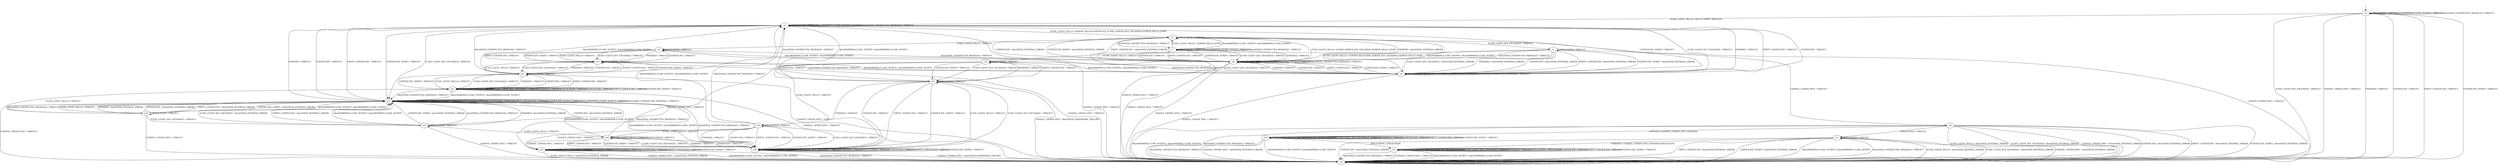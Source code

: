digraph h2 {
s0 [label="s0"];
s1 [label="s1"];
s2 [label="s2"];
s3 [label="s3"];
s13 [label="s13"];
s4 [label="s4"];
s5 [label="s5"];
s6 [label="s6"];
s7 [label="s7"];
s18 [label="s18"];
s8 [label="s8"];
s9 [label="s9"];
s14 [label="s14"];
s17 [label="s17"];
s22 [label="s22"];
s23 [label="s23"];
s10 [label="s10"];
s11 [label="s11"];
s15 [label="s15"];
s16 [label="s16"];
s19 [label="s19"];
s21 [label="s21"];
s12 [label="s12"];
s20 [label="s20"];
s24 [label="s24"];
s0 -> s1 [label="ECDH_CLIENT_HELLO / HELLO_VERIFY_REQUEST"];
s0 -> s2 [label="ECDH_CLIENT_KEY_EXCHANGE / TIMEOUT"];
s0 -> s2 [label="CHANGE_CIPHER_SPEC / TIMEOUT"];
s0 -> s2 [label="FINISHED / TIMEOUT"];
s0 -> s0 [label="APPLICATION / TIMEOUT"];
s0 -> s2 [label="CERTIFICATE / TIMEOUT"];
s0 -> s2 [label="EMPTY_CERTIFICATE / TIMEOUT"];
s0 -> s2 [label="CERTIFICATE_VERIFY / TIMEOUT"];
s0 -> s0 [label="Alert(WARNING,CLOSE_NOTIFY) / TIMEOUT"];
s0 -> s0 [label="Alert(FATAL,UNEXPECTED_MESSAGE) / TIMEOUT"];
s1 -> s3 [label="ECDH_CLIENT_HELLO / SERVER_HELLO,CERTIFICATE,ECDHE_SERVER_KEY_EXCHANGE,SERVER_HELLO_DONE"];
s1 -> s13 [label="ECDH_CLIENT_KEY_EXCHANGE / TIMEOUT"];
s1 -> s2 [label="CHANGE_CIPHER_SPEC / TIMEOUT"];
s1 -> s13 [label="FINISHED / TIMEOUT"];
s1 -> s1 [label="APPLICATION / TIMEOUT"];
s1 -> s13 [label="CERTIFICATE / TIMEOUT"];
s1 -> s13 [label="EMPTY_CERTIFICATE / TIMEOUT"];
s1 -> s13 [label="CERTIFICATE_VERIFY / TIMEOUT"];
s1 -> s1 [label="Alert(WARNING,CLOSE_NOTIFY) / TIMEOUT"];
s1 -> s1 [label="Alert(FATAL,UNEXPECTED_MESSAGE) / TIMEOUT"];
s2 -> s2 [label="ECDH_CLIENT_HELLO / TIMEOUT"];
s2 -> s2 [label="ECDH_CLIENT_KEY_EXCHANGE / TIMEOUT"];
s2 -> s2 [label="CHANGE_CIPHER_SPEC / TIMEOUT"];
s2 -> s2 [label="FINISHED / TIMEOUT"];
s2 -> s2 [label="APPLICATION / TIMEOUT"];
s2 -> s2 [label="CERTIFICATE / TIMEOUT"];
s2 -> s2 [label="EMPTY_CERTIFICATE / TIMEOUT"];
s2 -> s2 [label="CERTIFICATE_VERIFY / TIMEOUT"];
s2 -> s2 [label="Alert(WARNING,CLOSE_NOTIFY) / TIMEOUT"];
s2 -> s2 [label="Alert(FATAL,UNEXPECTED_MESSAGE) / TIMEOUT"];
s3 -> s4 [label="ECDH_CLIENT_HELLO / TIMEOUT"];
s3 -> s5 [label="ECDH_CLIENT_KEY_EXCHANGE / TIMEOUT"];
s3 -> s2 [label="CHANGE_CIPHER_SPEC / TIMEOUT"];
s3 -> s6 [label="FINISHED / Alert(FATAL,INTERNAL_ERROR)"];
s3 -> s3 [label="APPLICATION / TIMEOUT"];
s3 -> s6 [label="CERTIFICATE / Alert(FATAL,INTERNAL_ERROR)"];
s3 -> s6 [label="EMPTY_CERTIFICATE / Alert(FATAL,INTERNAL_ERROR)"];
s3 -> s6 [label="CERTIFICATE_VERIFY / Alert(FATAL,INTERNAL_ERROR)"];
s3 -> s7 [label="Alert(WARNING,CLOSE_NOTIFY) / Alert(WARNING,CLOSE_NOTIFY)"];
s3 -> s7 [label="Alert(FATAL,UNEXPECTED_MESSAGE) / TIMEOUT"];
s13 -> s18 [label="ECDH_CLIENT_HELLO / TIMEOUT"];
s13 -> s13 [label="ECDH_CLIENT_KEY_EXCHANGE / TIMEOUT"];
s13 -> s2 [label="CHANGE_CIPHER_SPEC / TIMEOUT"];
s13 -> s13 [label="FINISHED / TIMEOUT"];
s13 -> s13 [label="APPLICATION / TIMEOUT"];
s13 -> s13 [label="CERTIFICATE / TIMEOUT"];
s13 -> s13 [label="EMPTY_CERTIFICATE / TIMEOUT"];
s13 -> s13 [label="CERTIFICATE_VERIFY / TIMEOUT"];
s13 -> s13 [label="Alert(WARNING,CLOSE_NOTIFY) / TIMEOUT"];
s13 -> s13 [label="Alert(FATAL,UNEXPECTED_MESSAGE) / TIMEOUT"];
s4 -> s17 [label="ECDH_CLIENT_HELLO / TIMEOUT"];
s4 -> s17 [label="ECDH_CLIENT_KEY_EXCHANGE / TIMEOUT"];
s4 -> s2 [label="CHANGE_CIPHER_SPEC / TIMEOUT"];
s4 -> s17 [label="FINISHED / TIMEOUT"];
s4 -> s4 [label="APPLICATION / TIMEOUT"];
s4 -> s17 [label="CERTIFICATE / TIMEOUT"];
s4 -> s17 [label="EMPTY_CERTIFICATE / TIMEOUT"];
s4 -> s17 [label="CERTIFICATE_VERIFY / TIMEOUT"];
s4 -> s6 [label="Alert(WARNING,CLOSE_NOTIFY) / Alert(WARNING,CLOSE_NOTIFY)"];
s4 -> s6 [label="Alert(FATAL,UNEXPECTED_MESSAGE) / TIMEOUT"];
s5 -> s14 [label="ECDH_CLIENT_HELLO / TIMEOUT"];
s5 -> s8 [label="ECDH_CLIENT_KEY_EXCHANGE / Alert(FATAL,INTERNAL_ERROR)"];
s5 -> s9 [label="CHANGE_CIPHER_SPEC / TIMEOUT"];
s5 -> s8 [label="FINISHED / Alert(FATAL,INTERNAL_ERROR)"];
s5 -> s5 [label="APPLICATION / TIMEOUT"];
s5 -> s8 [label="CERTIFICATE / Alert(FATAL,INTERNAL_ERROR)"];
s5 -> s8 [label="EMPTY_CERTIFICATE / Alert(FATAL,INTERNAL_ERROR)"];
s5 -> s8 [label="CERTIFICATE_VERIFY / Alert(FATAL,INTERNAL_ERROR)"];
s5 -> s6 [label="Alert(WARNING,CLOSE_NOTIFY) / Alert(WARNING,CLOSE_NOTIFY)"];
s5 -> s6 [label="Alert(FATAL,UNEXPECTED_MESSAGE) / TIMEOUT"];
s6 -> s3 [label="ECDH_CLIENT_HELLO / ECDHE_SERVER_KEY_EXCHANGE,SERVER_HELLO_DONE"];
s6 -> s8 [label="ECDH_CLIENT_KEY_EXCHANGE / TIMEOUT"];
s6 -> s2 [label="CHANGE_CIPHER_SPEC / TIMEOUT"];
s6 -> s8 [label="FINISHED / TIMEOUT"];
s6 -> s6 [label="APPLICATION / TIMEOUT"];
s6 -> s8 [label="CERTIFICATE / TIMEOUT"];
s6 -> s8 [label="EMPTY_CERTIFICATE / TIMEOUT"];
s6 -> s8 [label="CERTIFICATE_VERIFY / TIMEOUT"];
s6 -> s6 [label="Alert(WARNING,CLOSE_NOTIFY) / TIMEOUT"];
s6 -> s6 [label="Alert(FATAL,UNEXPECTED_MESSAGE) / TIMEOUT"];
s7 -> s3 [label="ECDH_CLIENT_HELLO / SERVER_HELLO_DONE"];
s7 -> s6 [label="ECDH_CLIENT_KEY_EXCHANGE / TIMEOUT"];
s7 -> s2 [label="CHANGE_CIPHER_SPEC / TIMEOUT"];
s7 -> s6 [label="FINISHED / TIMEOUT"];
s7 -> s7 [label="APPLICATION / TIMEOUT"];
s7 -> s6 [label="CERTIFICATE / TIMEOUT"];
s7 -> s6 [label="EMPTY_CERTIFICATE / TIMEOUT"];
s7 -> s6 [label="CERTIFICATE_VERIFY / TIMEOUT"];
s7 -> s7 [label="Alert(WARNING,CLOSE_NOTIFY) / TIMEOUT"];
s7 -> s7 [label="Alert(FATAL,UNEXPECTED_MESSAGE) / TIMEOUT"];
s18 -> s22 [label="ECDH_CLIENT_HELLO / TIMEOUT"];
s18 -> s23 [label="ECDH_CLIENT_KEY_EXCHANGE / TIMEOUT"];
s18 -> s2 [label="CHANGE_CIPHER_SPEC / TIMEOUT"];
s18 -> s13 [label="FINISHED / Alert(FATAL,INTERNAL_ERROR)"];
s18 -> s18 [label="APPLICATION / TIMEOUT"];
s18 -> s13 [label="CERTIFICATE / Alert(FATAL,INTERNAL_ERROR)"];
s18 -> s13 [label="EMPTY_CERTIFICATE / Alert(FATAL,INTERNAL_ERROR)"];
s18 -> s13 [label="CERTIFICATE_VERIFY / Alert(FATAL,INTERNAL_ERROR)"];
s18 -> s13 [label="Alert(WARNING,CLOSE_NOTIFY) / Alert(WARNING,CLOSE_NOTIFY)"];
s18 -> s13 [label="Alert(FATAL,UNEXPECTED_MESSAGE) / TIMEOUT"];
s8 -> s3 [label="ECDH_CLIENT_HELLO / CERTIFICATE,ECDHE_SERVER_KEY_EXCHANGE,SERVER_HELLO_DONE"];
s8 -> s1 [label="ECDH_CLIENT_KEY_EXCHANGE / TIMEOUT"];
s8 -> s2 [label="CHANGE_CIPHER_SPEC / TIMEOUT"];
s8 -> s1 [label="FINISHED / TIMEOUT"];
s8 -> s8 [label="APPLICATION / TIMEOUT"];
s8 -> s1 [label="CERTIFICATE / TIMEOUT"];
s8 -> s1 [label="EMPTY_CERTIFICATE / TIMEOUT"];
s8 -> s1 [label="CERTIFICATE_VERIFY / TIMEOUT"];
s8 -> s8 [label="Alert(WARNING,CLOSE_NOTIFY) / TIMEOUT"];
s8 -> s8 [label="Alert(FATAL,UNEXPECTED_MESSAGE) / TIMEOUT"];
s9 -> s2 [label="ECDH_CLIENT_HELLO / Alert(FATAL,INTERNAL_ERROR)"];
s9 -> s2 [label="ECDH_CLIENT_KEY_EXCHANGE / Alert(FATAL,INTERNAL_ERROR)"];
s9 -> s2 [label="CHANGE_CIPHER_SPEC / Alert(FATAL,INTERNAL_ERROR)"];
s9 -> s10 [label="FINISHED / CHANGE_CIPHER_SPEC,FINISHED"];
s9 -> s11 [label="APPLICATION / TIMEOUT"];
s9 -> s2 [label="CERTIFICATE / Alert(FATAL,INTERNAL_ERROR)"];
s9 -> s2 [label="EMPTY_CERTIFICATE / Alert(FATAL,INTERNAL_ERROR)"];
s9 -> s2 [label="CERTIFICATE_VERIFY / Alert(FATAL,INTERNAL_ERROR)"];
s9 -> s2 [label="Alert(WARNING,CLOSE_NOTIFY) / Alert(WARNING,CLOSE_NOTIFY)"];
s9 -> s2 [label="Alert(FATAL,UNEXPECTED_MESSAGE) / TIMEOUT"];
s14 -> s19 [label="ECDH_CLIENT_HELLO / TIMEOUT"];
s14 -> s15 [label="ECDH_CLIENT_KEY_EXCHANGE / TIMEOUT"];
s14 -> s16 [label="CHANGE_CIPHER_SPEC / TIMEOUT"];
s14 -> s15 [label="FINISHED / TIMEOUT"];
s14 -> s14 [label="APPLICATION / TIMEOUT"];
s14 -> s15 [label="CERTIFICATE / TIMEOUT"];
s14 -> s15 [label="EMPTY_CERTIFICATE / TIMEOUT"];
s14 -> s15 [label="CERTIFICATE_VERIFY / TIMEOUT"];
s14 -> s8 [label="Alert(WARNING,CLOSE_NOTIFY) / Alert(WARNING,CLOSE_NOTIFY)"];
s14 -> s8 [label="Alert(FATAL,UNEXPECTED_MESSAGE) / TIMEOUT"];
s17 -> s21 [label="ECDH_CLIENT_HELLO / TIMEOUT"];
s17 -> s21 [label="ECDH_CLIENT_KEY_EXCHANGE / TIMEOUT"];
s17 -> s2 [label="CHANGE_CIPHER_SPEC / TIMEOUT"];
s17 -> s21 [label="FINISHED / TIMEOUT"];
s17 -> s17 [label="APPLICATION / TIMEOUT"];
s17 -> s21 [label="CERTIFICATE / TIMEOUT"];
s17 -> s21 [label="EMPTY_CERTIFICATE / TIMEOUT"];
s17 -> s21 [label="CERTIFICATE_VERIFY / TIMEOUT"];
s17 -> s8 [label="Alert(WARNING,CLOSE_NOTIFY) / Alert(WARNING,CLOSE_NOTIFY)"];
s17 -> s8 [label="Alert(FATAL,UNEXPECTED_MESSAGE) / TIMEOUT"];
s22 -> s22 [label="ECDH_CLIENT_HELLO / TIMEOUT"];
s22 -> s22 [label="ECDH_CLIENT_KEY_EXCHANGE / TIMEOUT"];
s22 -> s2 [label="CHANGE_CIPHER_SPEC / TIMEOUT"];
s22 -> s22 [label="FINISHED / TIMEOUT"];
s22 -> s22 [label="APPLICATION / TIMEOUT"];
s22 -> s22 [label="CERTIFICATE / TIMEOUT"];
s22 -> s22 [label="EMPTY_CERTIFICATE / TIMEOUT"];
s22 -> s22 [label="CERTIFICATE_VERIFY / TIMEOUT"];
s22 -> s13 [label="Alert(WARNING,CLOSE_NOTIFY) / Alert(WARNING,CLOSE_NOTIFY)"];
s22 -> s13 [label="Alert(FATAL,UNEXPECTED_MESSAGE) / TIMEOUT"];
s23 -> s24 [label="ECDH_CLIENT_HELLO / TIMEOUT"];
s23 -> s13 [label="ECDH_CLIENT_KEY_EXCHANGE / Alert(FATAL,INTERNAL_ERROR)"];
s23 -> s2 [label="CHANGE_CIPHER_SPEC / TIMEOUT"];
s23 -> s13 [label="FINISHED / Alert(FATAL,INTERNAL_ERROR)"];
s23 -> s23 [label="APPLICATION / TIMEOUT"];
s23 -> s13 [label="CERTIFICATE / Alert(FATAL,INTERNAL_ERROR)"];
s23 -> s13 [label="EMPTY_CERTIFICATE / Alert(FATAL,INTERNAL_ERROR)"];
s23 -> s13 [label="CERTIFICATE_VERIFY / Alert(FATAL,INTERNAL_ERROR)"];
s23 -> s13 [label="Alert(WARNING,CLOSE_NOTIFY) / Alert(WARNING,CLOSE_NOTIFY)"];
s23 -> s13 [label="Alert(FATAL,UNEXPECTED_MESSAGE) / TIMEOUT"];
s10 -> s10 [label="ECDH_CLIENT_HELLO / Alert(WARNING,NO_RENEGOTIATION)"];
s10 -> s10 [label="ECDH_CLIENT_KEY_EXCHANGE / TIMEOUT"];
s10 -> s2 [label="CHANGE_CIPHER_SPEC / Alert(FATAL,INTERNAL_ERROR)"];
s10 -> s10 [label="FINISHED / TIMEOUT"];
s10 -> s12 [label="APPLICATION / APPLICATION"];
s10 -> s10 [label="CERTIFICATE / TIMEOUT"];
s10 -> s10 [label="EMPTY_CERTIFICATE / TIMEOUT"];
s10 -> s10 [label="CERTIFICATE_VERIFY / TIMEOUT"];
s10 -> s2 [label="Alert(WARNING,CLOSE_NOTIFY) / Alert(WARNING,CLOSE_NOTIFY)"];
s10 -> s2 [label="Alert(FATAL,UNEXPECTED_MESSAGE) / TIMEOUT"];
s11 -> s2 [label="ECDH_CLIENT_HELLO / Alert(FATAL,INTERNAL_ERROR)"];
s11 -> s2 [label="ECDH_CLIENT_KEY_EXCHANGE / Alert(FATAL,INTERNAL_ERROR)"];
s11 -> s2 [label="CHANGE_CIPHER_SPEC / Alert(FATAL,INTERNAL_ERROR)"];
s11 -> s12 [label="FINISHED / CHANGE_CIPHER_SPEC,FINISHED,APPLICATION"];
s11 -> s11 [label="APPLICATION / TIMEOUT"];
s11 -> s2 [label="CERTIFICATE / Alert(FATAL,INTERNAL_ERROR)"];
s11 -> s2 [label="EMPTY_CERTIFICATE / Alert(FATAL,INTERNAL_ERROR)"];
s11 -> s2 [label="CERTIFICATE_VERIFY / Alert(FATAL,INTERNAL_ERROR)"];
s11 -> s2 [label="Alert(WARNING,CLOSE_NOTIFY) / Alert(WARNING,CLOSE_NOTIFY)"];
s11 -> s2 [label="Alert(FATAL,UNEXPECTED_MESSAGE) / TIMEOUT"];
s15 -> s20 [label="ECDH_CLIENT_HELLO / TIMEOUT"];
s15 -> s20 [label="ECDH_CLIENT_KEY_EXCHANGE / TIMEOUT"];
s15 -> s2 [label="CHANGE_CIPHER_SPEC / Alert(FATAL,HANDSHAKE_FAILURE)"];
s15 -> s20 [label="FINISHED / TIMEOUT"];
s15 -> s15 [label="APPLICATION / TIMEOUT"];
s15 -> s20 [label="CERTIFICATE / TIMEOUT"];
s15 -> s20 [label="EMPTY_CERTIFICATE / TIMEOUT"];
s15 -> s20 [label="CERTIFICATE_VERIFY / TIMEOUT"];
s15 -> s1 [label="Alert(WARNING,CLOSE_NOTIFY) / Alert(WARNING,CLOSE_NOTIFY)"];
s15 -> s1 [label="Alert(FATAL,UNEXPECTED_MESSAGE) / TIMEOUT"];
s16 -> s2 [label="ECDH_CLIENT_HELLO / Alert(FATAL,INTERNAL_ERROR)"];
s16 -> s16 [label="ECDH_CLIENT_KEY_EXCHANGE / TIMEOUT"];
s16 -> s2 [label="CHANGE_CIPHER_SPEC / Alert(FATAL,INTERNAL_ERROR)"];
s16 -> s16 [label="FINISHED / TIMEOUT"];
s16 -> s16 [label="APPLICATION / TIMEOUT"];
s16 -> s16 [label="CERTIFICATE / TIMEOUT"];
s16 -> s16 [label="EMPTY_CERTIFICATE / TIMEOUT"];
s16 -> s16 [label="CERTIFICATE_VERIFY / TIMEOUT"];
s16 -> s2 [label="Alert(WARNING,CLOSE_NOTIFY) / Alert(WARNING,CLOSE_NOTIFY)"];
s16 -> s2 [label="Alert(FATAL,UNEXPECTED_MESSAGE) / TIMEOUT"];
s19 -> s24 [label="ECDH_CLIENT_HELLO / TIMEOUT"];
s19 -> s20 [label="ECDH_CLIENT_KEY_EXCHANGE / TIMEOUT"];
s19 -> s16 [label="CHANGE_CIPHER_SPEC / TIMEOUT"];
s19 -> s20 [label="FINISHED / TIMEOUT"];
s19 -> s19 [label="APPLICATION / TIMEOUT"];
s19 -> s20 [label="CERTIFICATE / TIMEOUT"];
s19 -> s20 [label="EMPTY_CERTIFICATE / TIMEOUT"];
s19 -> s20 [label="CERTIFICATE_VERIFY / TIMEOUT"];
s19 -> s1 [label="Alert(WARNING,CLOSE_NOTIFY) / Alert(WARNING,CLOSE_NOTIFY)"];
s19 -> s1 [label="Alert(FATAL,UNEXPECTED_MESSAGE) / TIMEOUT"];
s21 -> s22 [label="ECDH_CLIENT_HELLO / TIMEOUT"];
s21 -> s22 [label="ECDH_CLIENT_KEY_EXCHANGE / TIMEOUT"];
s21 -> s2 [label="CHANGE_CIPHER_SPEC / TIMEOUT"];
s21 -> s22 [label="FINISHED / TIMEOUT"];
s21 -> s21 [label="APPLICATION / TIMEOUT"];
s21 -> s22 [label="CERTIFICATE / TIMEOUT"];
s21 -> s22 [label="EMPTY_CERTIFICATE / TIMEOUT"];
s21 -> s22 [label="CERTIFICATE_VERIFY / TIMEOUT"];
s21 -> s1 [label="Alert(WARNING,CLOSE_NOTIFY) / Alert(WARNING,CLOSE_NOTIFY)"];
s21 -> s1 [label="Alert(FATAL,UNEXPECTED_MESSAGE) / TIMEOUT"];
s12 -> s12 [label="ECDH_CLIENT_HELLO / Alert(WARNING,NO_RENEGOTIATION)"];
s12 -> s12 [label="ECDH_CLIENT_KEY_EXCHANGE / TIMEOUT"];
s12 -> s2 [label="CHANGE_CIPHER_SPEC / TIMEOUT"];
s12 -> s12 [label="FINISHED / TIMEOUT"];
s12 -> s12 [label="APPLICATION / APPLICATION"];
s12 -> s12 [label="CERTIFICATE / TIMEOUT"];
s12 -> s12 [label="EMPTY_CERTIFICATE / TIMEOUT"];
s12 -> s12 [label="CERTIFICATE_VERIFY / TIMEOUT"];
s12 -> s2 [label="Alert(WARNING,CLOSE_NOTIFY) / Alert(WARNING,CLOSE_NOTIFY)"];
s12 -> s2 [label="Alert(FATAL,UNEXPECTED_MESSAGE) / TIMEOUT"];
s20 -> s20 [label="ECDH_CLIENT_HELLO / TIMEOUT"];
s20 -> s20 [label="ECDH_CLIENT_KEY_EXCHANGE / TIMEOUT"];
s20 -> s2 [label="CHANGE_CIPHER_SPEC / Alert(FATAL,HANDSHAKE_FAILURE)"];
s20 -> s20 [label="FINISHED / TIMEOUT"];
s20 -> s20 [label="APPLICATION / TIMEOUT"];
s20 -> s20 [label="CERTIFICATE / TIMEOUT"];
s20 -> s20 [label="EMPTY_CERTIFICATE / TIMEOUT"];
s20 -> s20 [label="CERTIFICATE_VERIFY / TIMEOUT"];
s20 -> s13 [label="Alert(WARNING,CLOSE_NOTIFY) / Alert(WARNING,CLOSE_NOTIFY)"];
s20 -> s13 [label="Alert(FATAL,UNEXPECTED_MESSAGE) / TIMEOUT"];
s24 -> s24 [label="ECDH_CLIENT_HELLO / TIMEOUT"];
s24 -> s20 [label="ECDH_CLIENT_KEY_EXCHANGE / TIMEOUT"];
s24 -> s16 [label="CHANGE_CIPHER_SPEC / TIMEOUT"];
s24 -> s20 [label="FINISHED / TIMEOUT"];
s24 -> s24 [label="APPLICATION / TIMEOUT"];
s24 -> s20 [label="CERTIFICATE / TIMEOUT"];
s24 -> s20 [label="EMPTY_CERTIFICATE / TIMEOUT"];
s24 -> s20 [label="CERTIFICATE_VERIFY / TIMEOUT"];
s24 -> s13 [label="Alert(WARNING,CLOSE_NOTIFY) / Alert(WARNING,CLOSE_NOTIFY)"];
s24 -> s13 [label="Alert(FATAL,UNEXPECTED_MESSAGE) / TIMEOUT"];
__start0 [shape=none, label=""];
__start0 -> s0 [label=""];
}
